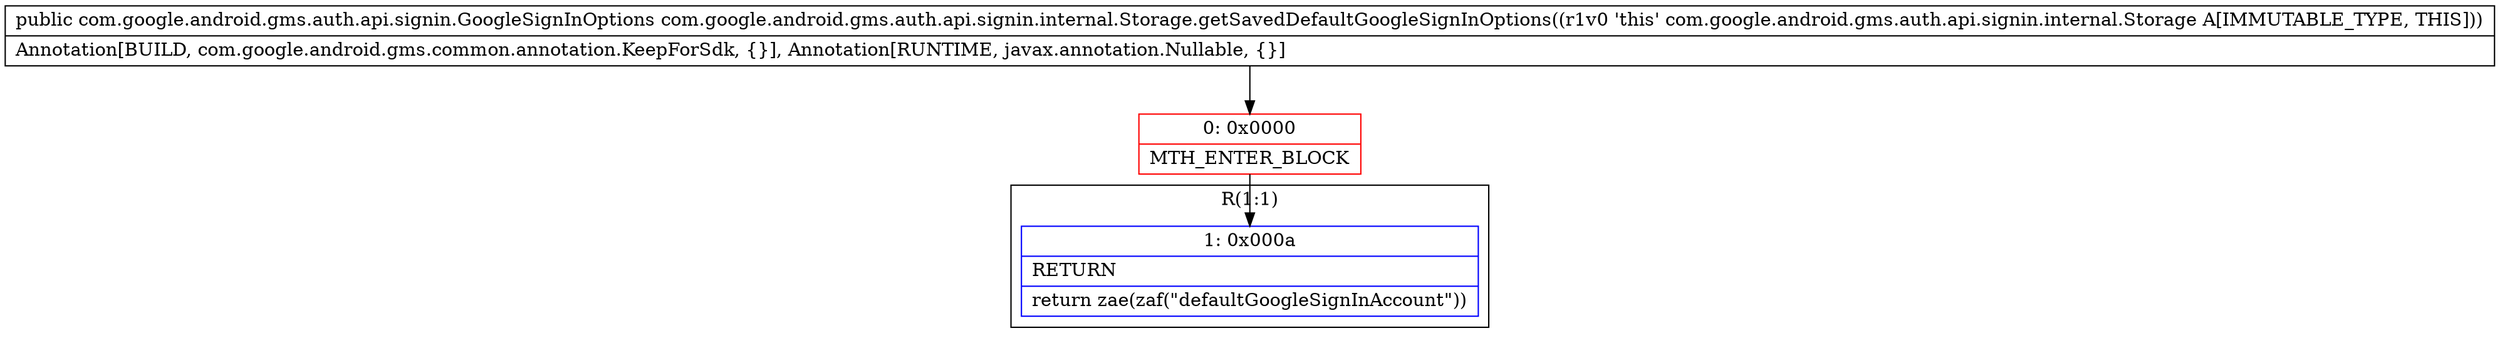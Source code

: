 digraph "CFG forcom.google.android.gms.auth.api.signin.internal.Storage.getSavedDefaultGoogleSignInOptions()Lcom\/google\/android\/gms\/auth\/api\/signin\/GoogleSignInOptions;" {
subgraph cluster_Region_305825288 {
label = "R(1:1)";
node [shape=record,color=blue];
Node_1 [shape=record,label="{1\:\ 0x000a|RETURN\l|return zae(zaf(\"defaultGoogleSignInAccount\"))\l}"];
}
Node_0 [shape=record,color=red,label="{0\:\ 0x0000|MTH_ENTER_BLOCK\l}"];
MethodNode[shape=record,label="{public com.google.android.gms.auth.api.signin.GoogleSignInOptions com.google.android.gms.auth.api.signin.internal.Storage.getSavedDefaultGoogleSignInOptions((r1v0 'this' com.google.android.gms.auth.api.signin.internal.Storage A[IMMUTABLE_TYPE, THIS]))  | Annotation[BUILD, com.google.android.gms.common.annotation.KeepForSdk, \{\}], Annotation[RUNTIME, javax.annotation.Nullable, \{\}]\l}"];
MethodNode -> Node_0;
Node_0 -> Node_1;
}

